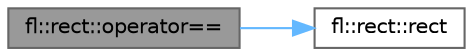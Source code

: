 digraph "fl::rect::operator=="
{
 // INTERACTIVE_SVG=YES
 // LATEX_PDF_SIZE
  bgcolor="transparent";
  edge [fontname=Helvetica,fontsize=10,labelfontname=Helvetica,labelfontsize=10];
  node [fontname=Helvetica,fontsize=10,shape=box,height=0.2,width=0.4];
  rankdir="LR";
  Node1 [id="Node000001",label="fl::rect::operator==",height=0.2,width=0.4,color="gray40", fillcolor="grey60", style="filled", fontcolor="black",tooltip=" "];
  Node1 -> Node2 [id="edge1_Node000001_Node000002",color="steelblue1",style="solid",tooltip=" "];
  Node2 [id="Node000002",label="fl::rect::rect",height=0.2,width=0.4,color="grey40", fillcolor="white", style="filled",URL="$d2/d48/structfl_1_1rect_a5498c961e0fbb3fb20549dcbe9de8c3d.html#a5498c961e0fbb3fb20549dcbe9de8c3d",tooltip=" "];
}
